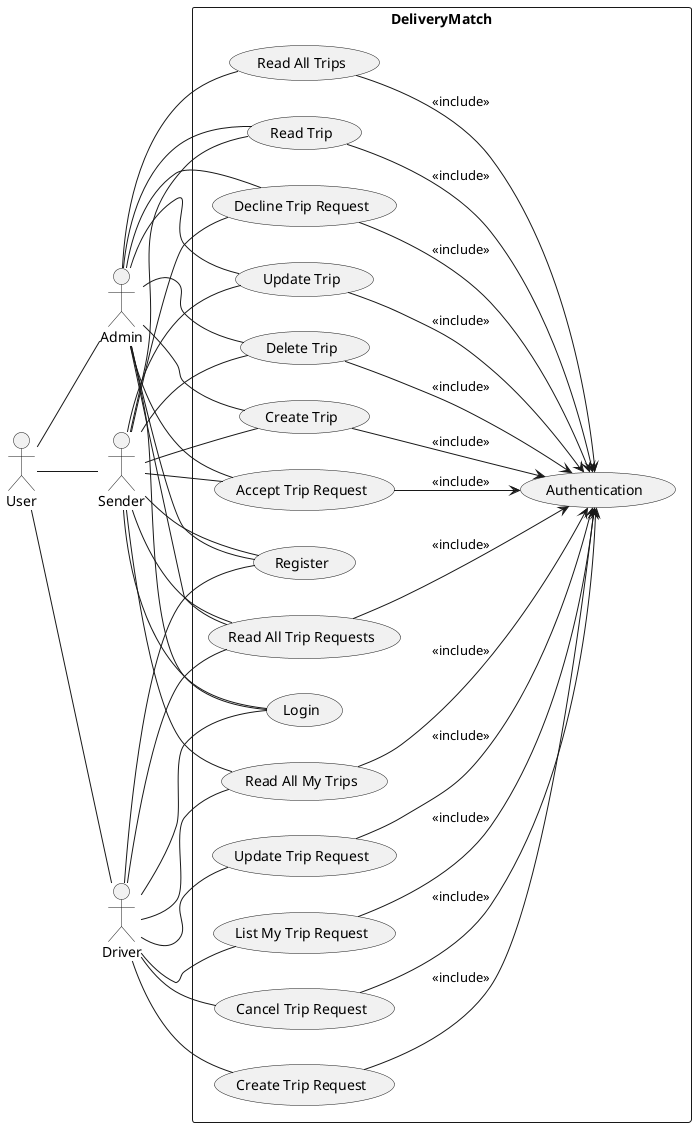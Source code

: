 @startuml DeliveryMatch_usecase_diagram
left to right direction

actor :User: as A1
actor :Admin: as A2
actor :Sender: as A3
actor :Driver: as A4

rectangle DeliveryMatch {

    usecase (Register) as U1
    usecase (Login) as U2

    usecase (Create Trip) as U3
    usecase (Read Trip) as U4
    usecase (Read All Trips) as U5
    usecase (Read All My Trips) as U16
    usecase (Update Trip) as U6
    usecase (Delete Trip) as U7
    
    usecase (Create Trip Request) as U8
    usecase (Read All Trip Requests) as U9
    usecase (Update Trip Request) as U10
    usecase (List My Trip Request) as U15
    
    
    usecase (Accept Trip Request) as U11
    usecase (Decline Trip Request) as U12
    usecase (Cancel Trip Request) as U14

    usecase (Authentication) as U13

}

A1 -- A2
A1 -- A3
A1 -- A4
 
A2 -- U1
A2 -- U2

A3 -- U1
A3 -- U2

A4 -- U1
A4 -- U2



A3 -- U3
A3 -- U4
A3 -- U16
A3 -- U6
A3 -- U7
A3 -- U9
A3 -- U11
A3 -- U12

A2 -- U3
A2 -- U4
A2 -- U5
A2 -- U6
A2 -- U7
A2 -- U9
A2 -- U11
A2 -- U12

A4 -- U8
A4 -- U9
A4 -- U10
A4 -- U14
A4 -- U15
A4 -- U16

U3 --> U13 : <<include>>
U4 --> U13 : <<include>>
U5 --> U13 : <<include>>
U6 --> U13 : <<include>> 
U7 --> U13 : <<include>>

U8 --> U13 : <<include>>
U9 --> U13 : <<include>>
U10 --> U13 : <<include>>

U11 --> U13 : <<include>>
U12 --> U13 : <<include>>
U14 --> U13 : <<include>>
U15 --> U13 : <<include>>
U16 --> U13 : <<include>>


@enduml